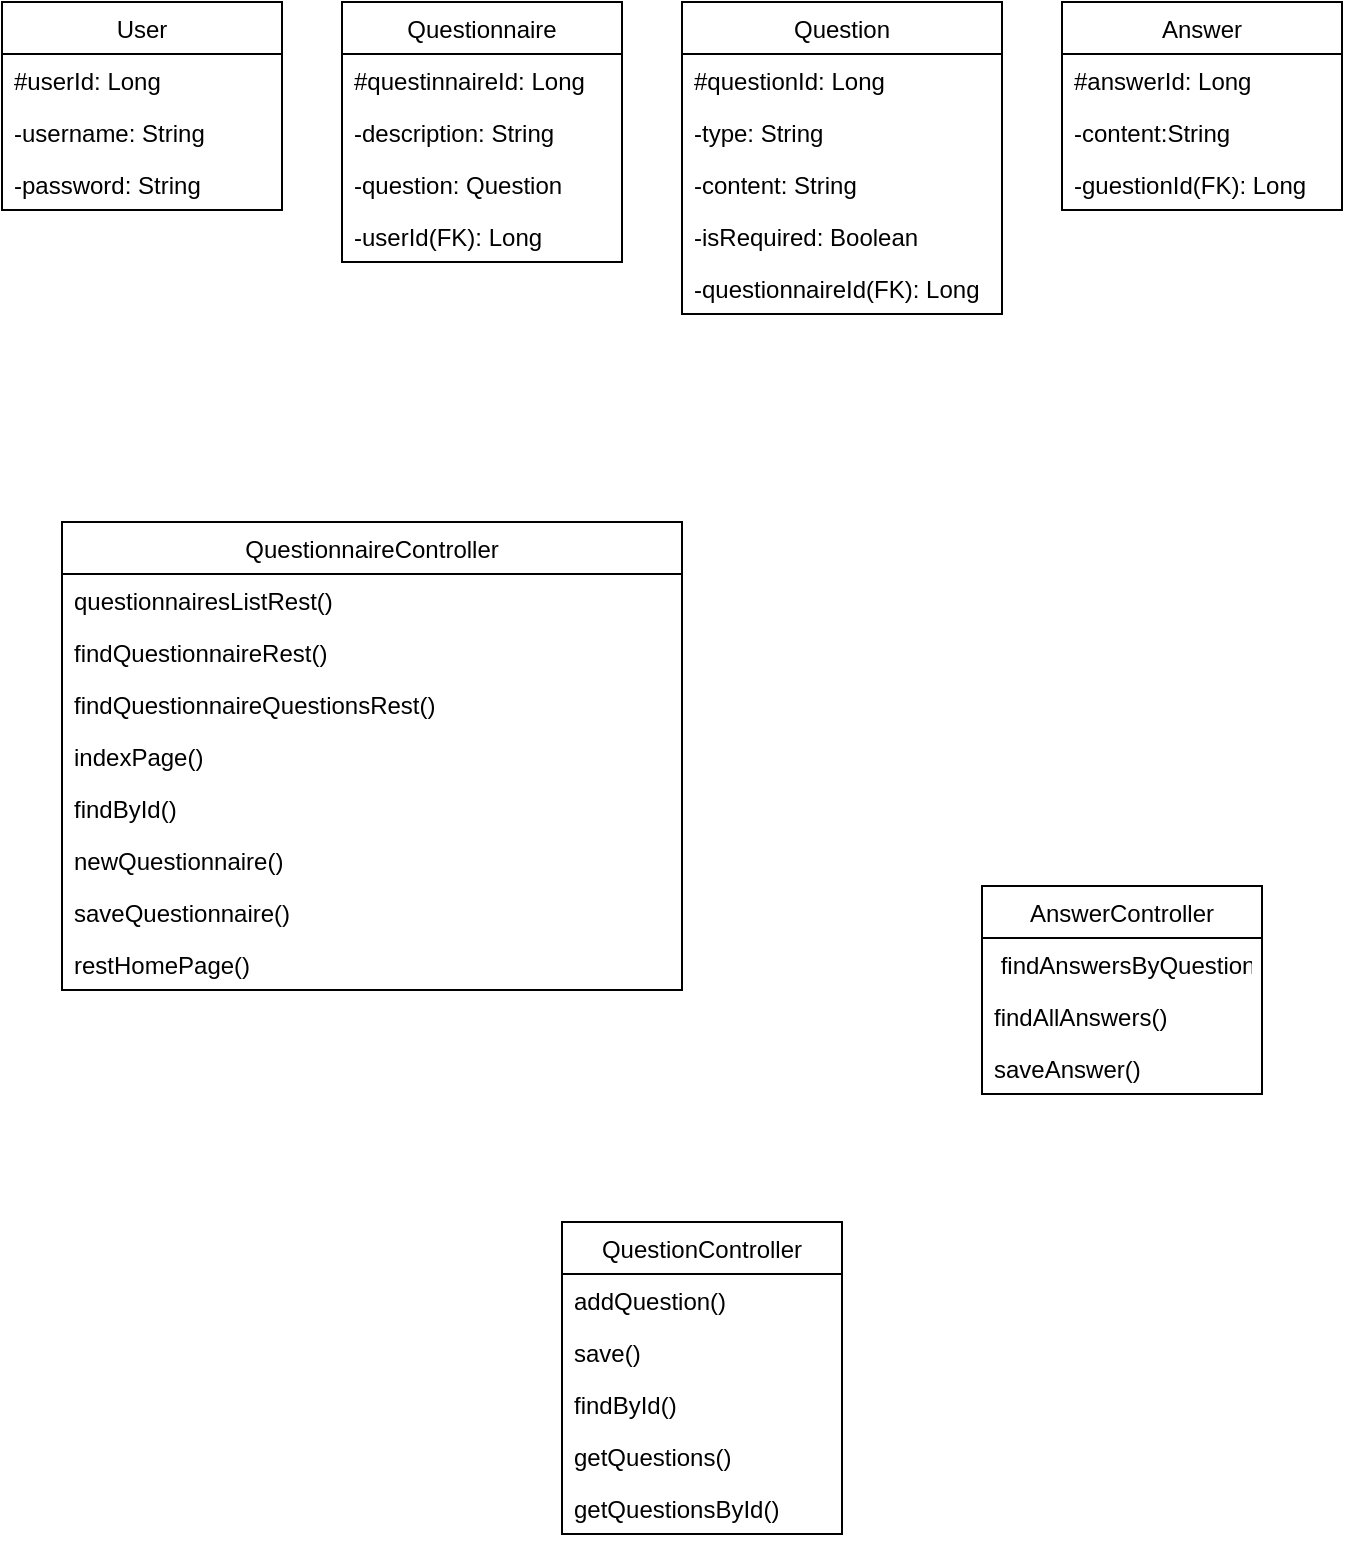 <mxfile version="13.0.3" type="device"><diagram id="slWQvlrXNHQrbF5iOG3t" name="Page-1"><mxGraphModel dx="909" dy="860" grid="1" gridSize="10" guides="1" tooltips="1" connect="1" arrows="1" fold="1" page="1" pageScale="1" pageWidth="827" pageHeight="1169" math="0" shadow="0"><root><mxCell id="0"/><mxCell id="1" parent="0"/><mxCell id="EDBI-Jvl9EPdemdqw7h8-1" value="User" style="swimlane;fontStyle=0;childLayout=stackLayout;horizontal=1;startSize=26;fillColor=none;horizontalStack=0;resizeParent=1;resizeParentMax=0;resizeLast=0;collapsible=1;marginBottom=0;" vertex="1" parent="1"><mxGeometry x="40" y="150" width="140" height="104" as="geometry"/></mxCell><mxCell id="EDBI-Jvl9EPdemdqw7h8-2" value="#userId: Long" style="text;strokeColor=none;fillColor=none;align=left;verticalAlign=top;spacingLeft=4;spacingRight=4;overflow=hidden;rotatable=0;points=[[0,0.5],[1,0.5]];portConstraint=eastwest;" vertex="1" parent="EDBI-Jvl9EPdemdqw7h8-1"><mxGeometry y="26" width="140" height="26" as="geometry"/></mxCell><mxCell id="EDBI-Jvl9EPdemdqw7h8-3" value="-username: String" style="text;strokeColor=none;fillColor=none;align=left;verticalAlign=top;spacingLeft=4;spacingRight=4;overflow=hidden;rotatable=0;points=[[0,0.5],[1,0.5]];portConstraint=eastwest;" vertex="1" parent="EDBI-Jvl9EPdemdqw7h8-1"><mxGeometry y="52" width="140" height="26" as="geometry"/></mxCell><mxCell id="EDBI-Jvl9EPdemdqw7h8-4" value="-password: String" style="text;strokeColor=none;fillColor=none;align=left;verticalAlign=top;spacingLeft=4;spacingRight=4;overflow=hidden;rotatable=0;points=[[0,0.5],[1,0.5]];portConstraint=eastwest;" vertex="1" parent="EDBI-Jvl9EPdemdqw7h8-1"><mxGeometry y="78" width="140" height="26" as="geometry"/></mxCell><mxCell id="EDBI-Jvl9EPdemdqw7h8-5" value="Questionnaire" style="swimlane;fontStyle=0;childLayout=stackLayout;horizontal=1;startSize=26;fillColor=none;horizontalStack=0;resizeParent=1;resizeParentMax=0;resizeLast=0;collapsible=1;marginBottom=0;" vertex="1" parent="1"><mxGeometry x="210" y="150" width="140" height="130" as="geometry"/></mxCell><mxCell id="EDBI-Jvl9EPdemdqw7h8-6" value="#questinnaireId: Long" style="text;strokeColor=none;fillColor=none;align=left;verticalAlign=top;spacingLeft=4;spacingRight=4;overflow=hidden;rotatable=0;points=[[0,0.5],[1,0.5]];portConstraint=eastwest;" vertex="1" parent="EDBI-Jvl9EPdemdqw7h8-5"><mxGeometry y="26" width="140" height="26" as="geometry"/></mxCell><mxCell id="EDBI-Jvl9EPdemdqw7h8-7" value="-description: String" style="text;strokeColor=none;fillColor=none;align=left;verticalAlign=top;spacingLeft=4;spacingRight=4;overflow=hidden;rotatable=0;points=[[0,0.5],[1,0.5]];portConstraint=eastwest;" vertex="1" parent="EDBI-Jvl9EPdemdqw7h8-5"><mxGeometry y="52" width="140" height="26" as="geometry"/></mxCell><mxCell id="EDBI-Jvl9EPdemdqw7h8-8" value="-question: Question" style="text;strokeColor=none;fillColor=none;align=left;verticalAlign=top;spacingLeft=4;spacingRight=4;overflow=hidden;rotatable=0;points=[[0,0.5],[1,0.5]];portConstraint=eastwest;" vertex="1" parent="EDBI-Jvl9EPdemdqw7h8-5"><mxGeometry y="78" width="140" height="26" as="geometry"/></mxCell><mxCell id="EDBI-Jvl9EPdemdqw7h8-10" value="-userId(FK): Long" style="text;strokeColor=none;fillColor=none;align=left;verticalAlign=top;spacingLeft=4;spacingRight=4;overflow=hidden;rotatable=0;points=[[0,0.5],[1,0.5]];portConstraint=eastwest;" vertex="1" parent="EDBI-Jvl9EPdemdqw7h8-5"><mxGeometry y="104" width="140" height="26" as="geometry"/></mxCell><mxCell id="EDBI-Jvl9EPdemdqw7h8-11" value="Question" style="swimlane;fontStyle=0;childLayout=stackLayout;horizontal=1;startSize=26;fillColor=none;horizontalStack=0;resizeParent=1;resizeParentMax=0;resizeLast=0;collapsible=1;marginBottom=0;" vertex="1" parent="1"><mxGeometry x="380" y="150" width="160" height="156" as="geometry"/></mxCell><mxCell id="EDBI-Jvl9EPdemdqw7h8-12" value="#questionId: Long" style="text;strokeColor=none;fillColor=none;align=left;verticalAlign=top;spacingLeft=4;spacingRight=4;overflow=hidden;rotatable=0;points=[[0,0.5],[1,0.5]];portConstraint=eastwest;" vertex="1" parent="EDBI-Jvl9EPdemdqw7h8-11"><mxGeometry y="26" width="160" height="26" as="geometry"/></mxCell><mxCell id="EDBI-Jvl9EPdemdqw7h8-13" value="-type: String" style="text;strokeColor=none;fillColor=none;align=left;verticalAlign=top;spacingLeft=4;spacingRight=4;overflow=hidden;rotatable=0;points=[[0,0.5],[1,0.5]];portConstraint=eastwest;" vertex="1" parent="EDBI-Jvl9EPdemdqw7h8-11"><mxGeometry y="52" width="160" height="26" as="geometry"/></mxCell><mxCell id="EDBI-Jvl9EPdemdqw7h8-14" value="-content: String" style="text;strokeColor=none;fillColor=none;align=left;verticalAlign=top;spacingLeft=4;spacingRight=4;overflow=hidden;rotatable=0;points=[[0,0.5],[1,0.5]];portConstraint=eastwest;" vertex="1" parent="EDBI-Jvl9EPdemdqw7h8-11"><mxGeometry y="78" width="160" height="26" as="geometry"/></mxCell><mxCell id="EDBI-Jvl9EPdemdqw7h8-15" value="-isRequired: Boolean" style="text;strokeColor=none;fillColor=none;align=left;verticalAlign=top;spacingLeft=4;spacingRight=4;overflow=hidden;rotatable=0;points=[[0,0.5],[1,0.5]];portConstraint=eastwest;" vertex="1" parent="EDBI-Jvl9EPdemdqw7h8-11"><mxGeometry y="104" width="160" height="26" as="geometry"/></mxCell><mxCell id="EDBI-Jvl9EPdemdqw7h8-16" value="-questionnaireId(FK): Long" style="text;strokeColor=none;fillColor=none;align=left;verticalAlign=top;spacingLeft=4;spacingRight=4;overflow=hidden;rotatable=0;points=[[0,0.5],[1,0.5]];portConstraint=eastwest;" vertex="1" parent="EDBI-Jvl9EPdemdqw7h8-11"><mxGeometry y="130" width="160" height="26" as="geometry"/></mxCell><mxCell id="EDBI-Jvl9EPdemdqw7h8-17" value="Answer" style="swimlane;fontStyle=0;childLayout=stackLayout;horizontal=1;startSize=26;fillColor=none;horizontalStack=0;resizeParent=1;resizeParentMax=0;resizeLast=0;collapsible=1;marginBottom=0;" vertex="1" parent="1"><mxGeometry x="570" y="150" width="140" height="104" as="geometry"/></mxCell><mxCell id="EDBI-Jvl9EPdemdqw7h8-18" value="#answerId: Long" style="text;strokeColor=none;fillColor=none;align=left;verticalAlign=top;spacingLeft=4;spacingRight=4;overflow=hidden;rotatable=0;points=[[0,0.5],[1,0.5]];portConstraint=eastwest;" vertex="1" parent="EDBI-Jvl9EPdemdqw7h8-17"><mxGeometry y="26" width="140" height="26" as="geometry"/></mxCell><mxCell id="EDBI-Jvl9EPdemdqw7h8-19" value="-content:String" style="text;strokeColor=none;fillColor=none;align=left;verticalAlign=top;spacingLeft=4;spacingRight=4;overflow=hidden;rotatable=0;points=[[0,0.5],[1,0.5]];portConstraint=eastwest;" vertex="1" parent="EDBI-Jvl9EPdemdqw7h8-17"><mxGeometry y="52" width="140" height="26" as="geometry"/></mxCell><mxCell id="EDBI-Jvl9EPdemdqw7h8-20" value="-guestionId(FK): Long" style="text;strokeColor=none;fillColor=none;align=left;verticalAlign=top;spacingLeft=4;spacingRight=4;overflow=hidden;rotatable=0;points=[[0,0.5],[1,0.5]];portConstraint=eastwest;" vertex="1" parent="EDBI-Jvl9EPdemdqw7h8-17"><mxGeometry y="78" width="140" height="26" as="geometry"/></mxCell><mxCell id="EDBI-Jvl9EPdemdqw7h8-21" value="QuestionnaireController" style="swimlane;fontStyle=0;childLayout=stackLayout;horizontal=1;startSize=26;fillColor=none;horizontalStack=0;resizeParent=1;resizeParentMax=0;resizeLast=0;collapsible=1;marginBottom=0;" vertex="1" parent="1"><mxGeometry x="70" y="410" width="310" height="234" as="geometry"/></mxCell><mxCell id="EDBI-Jvl9EPdemdqw7h8-22" value="questionnairesListRest()" style="text;strokeColor=none;fillColor=none;align=left;verticalAlign=top;spacingLeft=4;spacingRight=4;overflow=hidden;rotatable=0;points=[[0,0.5],[1,0.5]];portConstraint=eastwest;" vertex="1" parent="EDBI-Jvl9EPdemdqw7h8-21"><mxGeometry y="26" width="310" height="26" as="geometry"/></mxCell><mxCell id="EDBI-Jvl9EPdemdqw7h8-23" value="findQuestionnaireRest()" style="text;strokeColor=none;fillColor=none;align=left;verticalAlign=top;spacingLeft=4;spacingRight=4;overflow=hidden;rotatable=0;points=[[0,0.5],[1,0.5]];portConstraint=eastwest;" vertex="1" parent="EDBI-Jvl9EPdemdqw7h8-21"><mxGeometry y="52" width="310" height="26" as="geometry"/></mxCell><mxCell id="EDBI-Jvl9EPdemdqw7h8-24" value="findQuestionnaireQuestionsRest()" style="text;strokeColor=none;fillColor=none;align=left;verticalAlign=top;spacingLeft=4;spacingRight=4;overflow=hidden;rotatable=0;points=[[0,0.5],[1,0.5]];portConstraint=eastwest;" vertex="1" parent="EDBI-Jvl9EPdemdqw7h8-21"><mxGeometry y="78" width="310" height="26" as="geometry"/></mxCell><mxCell id="EDBI-Jvl9EPdemdqw7h8-25" value="indexPage()" style="text;strokeColor=none;fillColor=none;align=left;verticalAlign=top;spacingLeft=4;spacingRight=4;overflow=hidden;rotatable=0;points=[[0,0.5],[1,0.5]];portConstraint=eastwest;" vertex="1" parent="EDBI-Jvl9EPdemdqw7h8-21"><mxGeometry y="104" width="310" height="26" as="geometry"/></mxCell><mxCell id="EDBI-Jvl9EPdemdqw7h8-27" value="findById()" style="text;strokeColor=none;fillColor=none;align=left;verticalAlign=top;spacingLeft=4;spacingRight=4;overflow=hidden;rotatable=0;points=[[0,0.5],[1,0.5]];portConstraint=eastwest;" vertex="1" parent="EDBI-Jvl9EPdemdqw7h8-21"><mxGeometry y="130" width="310" height="26" as="geometry"/></mxCell><mxCell id="EDBI-Jvl9EPdemdqw7h8-26" value="newQuestionnaire()" style="text;strokeColor=none;fillColor=none;align=left;verticalAlign=top;spacingLeft=4;spacingRight=4;overflow=hidden;rotatable=0;points=[[0,0.5],[1,0.5]];portConstraint=eastwest;" vertex="1" parent="EDBI-Jvl9EPdemdqw7h8-21"><mxGeometry y="156" width="310" height="26" as="geometry"/></mxCell><mxCell id="EDBI-Jvl9EPdemdqw7h8-30" value="saveQuestionnaire()" style="text;strokeColor=none;fillColor=none;align=left;verticalAlign=top;spacingLeft=4;spacingRight=4;overflow=hidden;rotatable=0;points=[[0,0.5],[1,0.5]];portConstraint=eastwest;" vertex="1" parent="EDBI-Jvl9EPdemdqw7h8-21"><mxGeometry y="182" width="310" height="26" as="geometry"/></mxCell><mxCell id="EDBI-Jvl9EPdemdqw7h8-29" value="restHomePage()" style="text;strokeColor=none;fillColor=none;align=left;verticalAlign=top;spacingLeft=4;spacingRight=4;overflow=hidden;rotatable=0;points=[[0,0.5],[1,0.5]];portConstraint=eastwest;" vertex="1" parent="EDBI-Jvl9EPdemdqw7h8-21"><mxGeometry y="208" width="310" height="26" as="geometry"/></mxCell><mxCell id="EDBI-Jvl9EPdemdqw7h8-31" value="QuestionController" style="swimlane;fontStyle=0;childLayout=stackLayout;horizontal=1;startSize=26;fillColor=none;horizontalStack=0;resizeParent=1;resizeParentMax=0;resizeLast=0;collapsible=1;marginBottom=0;" vertex="1" parent="1"><mxGeometry x="320" y="760" width="140" height="156" as="geometry"/></mxCell><mxCell id="EDBI-Jvl9EPdemdqw7h8-32" value="addQuestion()" style="text;strokeColor=none;fillColor=none;align=left;verticalAlign=top;spacingLeft=4;spacingRight=4;overflow=hidden;rotatable=0;points=[[0,0.5],[1,0.5]];portConstraint=eastwest;" vertex="1" parent="EDBI-Jvl9EPdemdqw7h8-31"><mxGeometry y="26" width="140" height="26" as="geometry"/></mxCell><mxCell id="EDBI-Jvl9EPdemdqw7h8-33" value="save()" style="text;strokeColor=none;fillColor=none;align=left;verticalAlign=top;spacingLeft=4;spacingRight=4;overflow=hidden;rotatable=0;points=[[0,0.5],[1,0.5]];portConstraint=eastwest;" vertex="1" parent="EDBI-Jvl9EPdemdqw7h8-31"><mxGeometry y="52" width="140" height="26" as="geometry"/></mxCell><mxCell id="EDBI-Jvl9EPdemdqw7h8-34" value="findById()" style="text;strokeColor=none;fillColor=none;align=left;verticalAlign=top;spacingLeft=4;spacingRight=4;overflow=hidden;rotatable=0;points=[[0,0.5],[1,0.5]];portConstraint=eastwest;" vertex="1" parent="EDBI-Jvl9EPdemdqw7h8-31"><mxGeometry y="78" width="140" height="26" as="geometry"/></mxCell><mxCell id="EDBI-Jvl9EPdemdqw7h8-39" value="getQuestions()" style="text;strokeColor=none;fillColor=none;align=left;verticalAlign=top;spacingLeft=4;spacingRight=4;overflow=hidden;rotatable=0;points=[[0,0.5],[1,0.5]];portConstraint=eastwest;" vertex="1" parent="EDBI-Jvl9EPdemdqw7h8-31"><mxGeometry y="104" width="140" height="26" as="geometry"/></mxCell><mxCell id="EDBI-Jvl9EPdemdqw7h8-40" value="getQuestionsById()" style="text;strokeColor=none;fillColor=none;align=left;verticalAlign=top;spacingLeft=4;spacingRight=4;overflow=hidden;rotatable=0;points=[[0,0.5],[1,0.5]];portConstraint=eastwest;" vertex="1" parent="EDBI-Jvl9EPdemdqw7h8-31"><mxGeometry y="130" width="140" height="26" as="geometry"/></mxCell><mxCell id="EDBI-Jvl9EPdemdqw7h8-35" value="AnswerController" style="swimlane;fontStyle=0;childLayout=stackLayout;horizontal=1;startSize=26;fillColor=none;horizontalStack=0;resizeParent=1;resizeParentMax=0;resizeLast=0;collapsible=1;marginBottom=0;" vertex="1" parent="1"><mxGeometry x="530" y="592" width="140" height="104" as="geometry"/></mxCell><mxCell id="EDBI-Jvl9EPdemdqw7h8-36" value=" findAnswersByQuestion()" style="text;strokeColor=none;fillColor=none;align=left;verticalAlign=top;spacingLeft=4;spacingRight=4;overflow=hidden;rotatable=0;points=[[0,0.5],[1,0.5]];portConstraint=eastwest;" vertex="1" parent="EDBI-Jvl9EPdemdqw7h8-35"><mxGeometry y="26" width="140" height="26" as="geometry"/></mxCell><mxCell id="EDBI-Jvl9EPdemdqw7h8-37" value="findAllAnswers()" style="text;strokeColor=none;fillColor=none;align=left;verticalAlign=top;spacingLeft=4;spacingRight=4;overflow=hidden;rotatable=0;points=[[0,0.5],[1,0.5]];portConstraint=eastwest;" vertex="1" parent="EDBI-Jvl9EPdemdqw7h8-35"><mxGeometry y="52" width="140" height="26" as="geometry"/></mxCell><mxCell id="EDBI-Jvl9EPdemdqw7h8-38" value="saveAnswer()" style="text;strokeColor=none;fillColor=none;align=left;verticalAlign=top;spacingLeft=4;spacingRight=4;overflow=hidden;rotatable=0;points=[[0,0.5],[1,0.5]];portConstraint=eastwest;" vertex="1" parent="EDBI-Jvl9EPdemdqw7h8-35"><mxGeometry y="78" width="140" height="26" as="geometry"/></mxCell></root></mxGraphModel></diagram></mxfile>